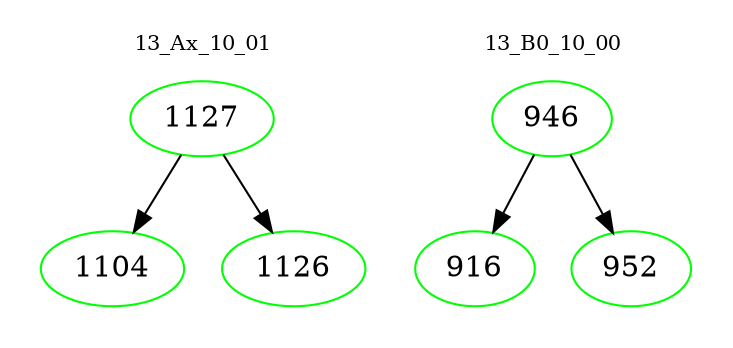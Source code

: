 digraph{
subgraph cluster_0 {
color = white
label = "13_Ax_10_01";
fontsize=10;
T0_1127 [label="1127", color="green"]
T0_1127 -> T0_1104 [color="black"]
T0_1104 [label="1104", color="green"]
T0_1127 -> T0_1126 [color="black"]
T0_1126 [label="1126", color="green"]
}
subgraph cluster_1 {
color = white
label = "13_B0_10_00";
fontsize=10;
T1_946 [label="946", color="green"]
T1_946 -> T1_916 [color="black"]
T1_916 [label="916", color="green"]
T1_946 -> T1_952 [color="black"]
T1_952 [label="952", color="green"]
}
}
